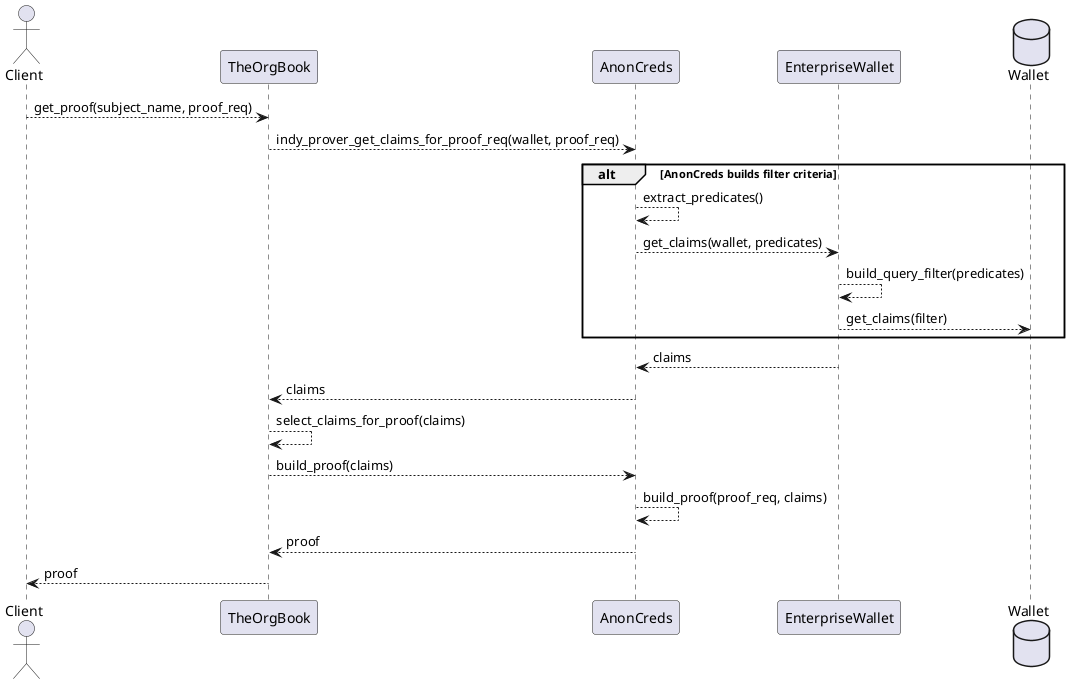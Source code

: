 @startuml
actor Client
participant Client order 10
participant TheOrgBook order 20
participant AnonCreds order 30
participant EnterpriseWallet order 50
database Wallet order 60
Client --> TheOrgBook: get_proof(subject_name, proof_req)
TheOrgBook --> AnonCreds: indy_prover_get_claims_for_proof_req(wallet, proof_req)
alt AnonCreds builds filter criteria
AnonCreds --> AnonCreds: extract_predicates()
AnonCreds --> EnterpriseWallet: get_claims(wallet, predicates)
EnterpriseWallet --> EnterpriseWallet: build_query_filter(predicates)
EnterpriseWallet --> Wallet: get_claims(filter)
end
EnterpriseWallet --> AnonCreds: claims
AnonCreds --> TheOrgBook: claims
TheOrgBook --> TheOrgBook: select_claims_for_proof(claims)
TheOrgBook --> AnonCreds: build_proof(claims)
AnonCreds --> AnonCreds: build_proof(proof_req, claims)
AnonCreds --> TheOrgBook: proof
TheOrgBook --> Client: proof
@enduml
